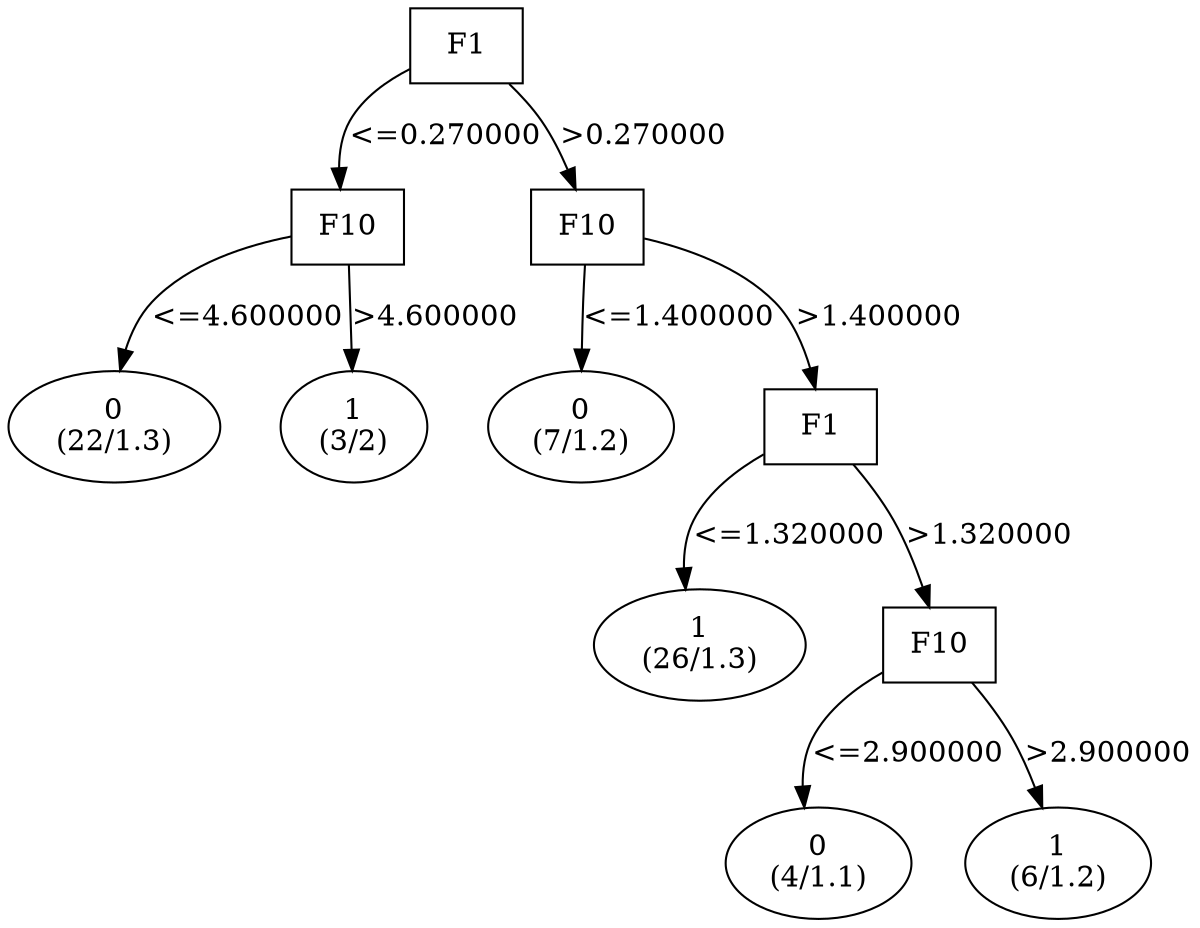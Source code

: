 digraph YaDT {
n0 [ shape=box, label="F1\n"]
n0 -> n1 [label="<=0.270000"]
n1 [ shape=box, label="F10\n"]
n1 -> n2 [label="<=4.600000"]
n2 [ shape=ellipse, label="0\n(22/1.3)"]
n1 -> n3 [label=">4.600000"]
n3 [ shape=ellipse, label="1\n(3/2)"]
n0 -> n5 [label=">0.270000"]
n5 [ shape=box, label="F10\n"]
n5 -> n6 [label="<=1.400000"]
n6 [ shape=ellipse, label="0\n(7/1.2)"]
n5 -> n7 [label=">1.400000"]
n7 [ shape=box, label="F1\n"]
n7 -> n8 [label="<=1.320000"]
n8 [ shape=ellipse, label="1\n(26/1.3)"]
n7 -> n9 [label=">1.320000"]
n9 [ shape=box, label="F10\n"]
n9 -> n10 [label="<=2.900000"]
n10 [ shape=ellipse, label="0\n(4/1.1)"]
n9 -> n11 [label=">2.900000"]
n11 [ shape=ellipse, label="1\n(6/1.2)"]
}
